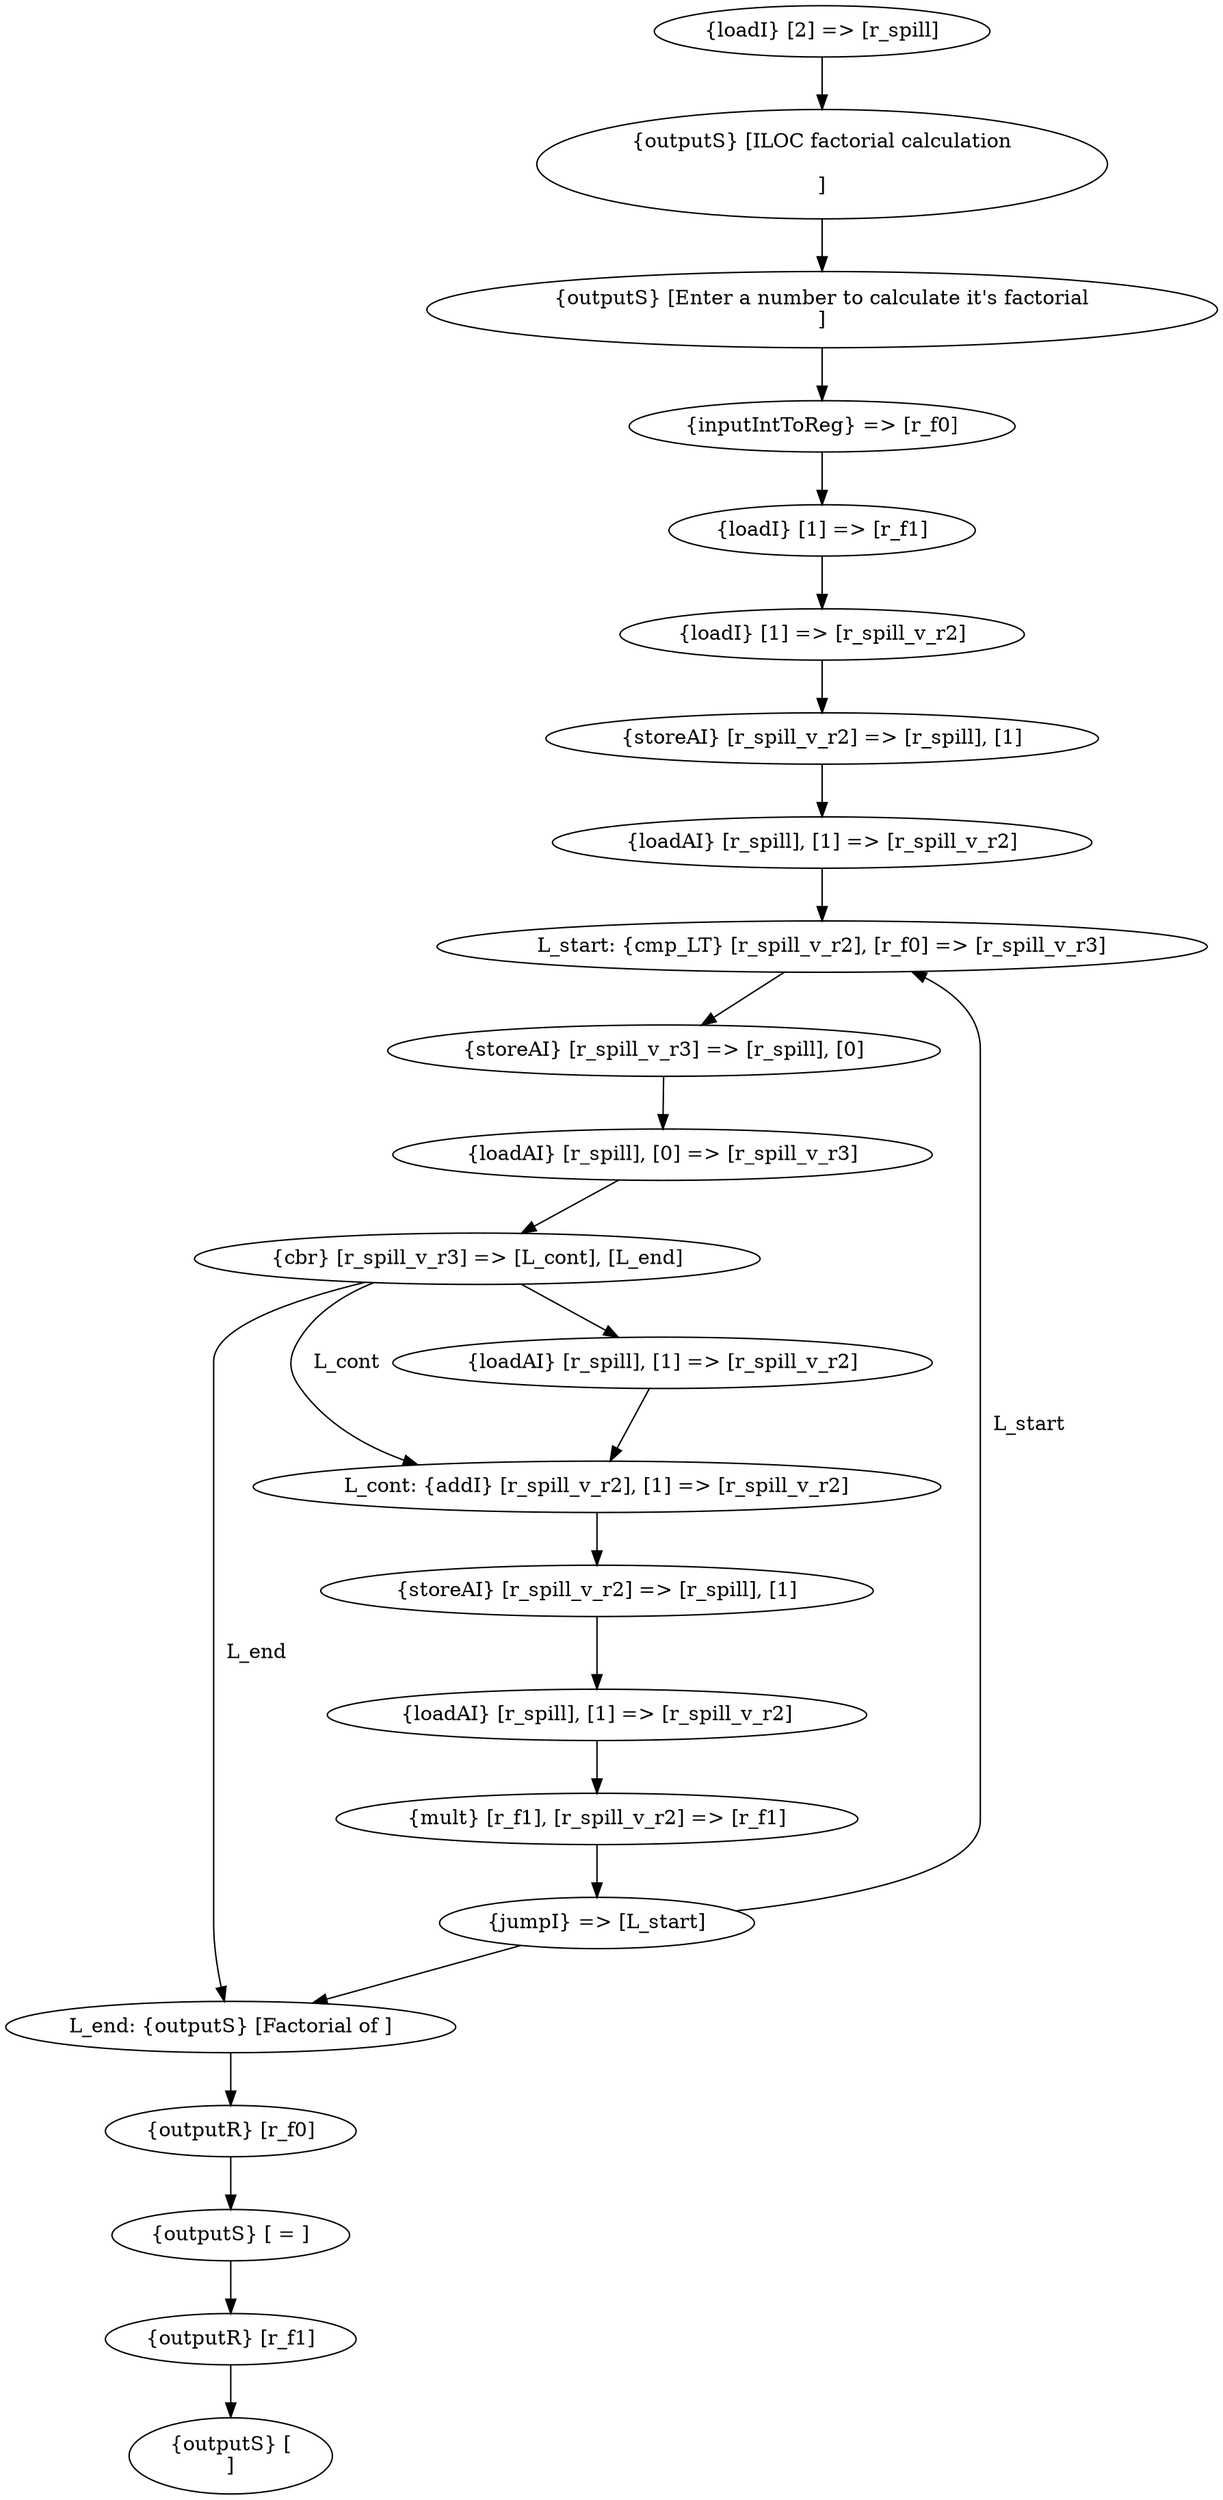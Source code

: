 digraph G {
  1 [ label="\{loadI\} \[2\] =\> \[r_spill\]" ];
  2 [ label="\{outputS\} \[ILOC factorial calculation\n\n\]" ];
  3 [ label="\{outputS\} \[Enter a number to calculate it's factorial\n\]" ];
  4 [ label="\{inputIntToReg\} =\> \[r_f0\]" ];
  5 [ label="\{loadI\} \[1\] =\> \[r_f1\]" ];
  6 [ label="\{loadI\} \[1\] =\> \[r_spill_v_r2\]" ];
  7 [ label="\{storeAI\} \[r_spill_v_r2\] =\> \[r_spill\], \[1\]" ];
  8 [ label="\{loadAI\} \[r_spill\], \[1\] =\> \[r_spill_v_r2\]" ];
  9 [ label="L_start: \{cmp_LT\} \[r_spill_v_r2\], \[r_f0\] =\> \[r_spill_v_r3\]" ];
  10 [ label="\{storeAI\} \[r_spill_v_r3\] =\> \[r_spill\], \[0\]" ];
  11 [ label="\{loadAI\} \[r_spill\], \[0\] =\> \[r_spill_v_r3\]" ];
  12 [ label="\{cbr\} \[r_spill_v_r3\] =\> \[L_cont\], \[L_end\]" ];
  13 [ label="\{loadAI\} \[r_spill\], \[1\] =\> \[r_spill_v_r2\]" ];
  14 [ label="L_cont: \{addI\} \[r_spill_v_r2\], \[1\] =\> \[r_spill_v_r2\]" ];
  15 [ label="\{storeAI\} \[r_spill_v_r2\] =\> \[r_spill\], \[1\]" ];
  16 [ label="\{loadAI\} \[r_spill\], \[1\] =\> \[r_spill_v_r2\]" ];
  17 [ label="\{mult\} \[r_f1\], \[r_spill_v_r2\] =\> \[r_f1\]" ];
  18 [ label="\{jumpI\} =\> \[L_start\]" ];
  19 [ label="L_end: \{outputS\} \[Factorial of \]" ];
  20 [ label="\{outputR\} \[r_f0\]" ];
  21 [ label="\{outputS\} \[ = \]" ];
  22 [ label="\{outputR\} \[r_f1\]" ];
  23 [ label="\{outputS\} \[\n\]" ];
  1 -> 2 [ label="" ];
  2 -> 3 [ label="" ];
  3 -> 4 [ label="" ];
  4 -> 5 [ label="" ];
  5 -> 6 [ label="" ];
  6 -> 7 [ label="" ];
  7 -> 8 [ label="" ];
  8 -> 9 [ label="" ];
  9 -> 10 [ label="" ];
  10 -> 11 [ label="" ];
  11 -> 12 [ label="" ];
  12 -> 14 [ label="  L_cont" ];
  12 -> 19 [ label="  L_end" ];
  12 -> 13 [ label="" ];
  13 -> 14 [ label="" ];
  14 -> 15 [ label="" ];
  15 -> 16 [ label="" ];
  16 -> 17 [ label="" ];
  17 -> 18 [ label="" ];
  18 -> 9 [ label="  L_start" ];
  18 -> 19 [ label="" ];
  19 -> 20 [ label="" ];
  20 -> 21 [ label="" ];
  21 -> 22 [ label="" ];
  22 -> 23 [ label="" ];
}
